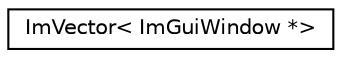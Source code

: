 digraph "Graphical Class Hierarchy"
{
  edge [fontname="Helvetica",fontsize="10",labelfontname="Helvetica",labelfontsize="10"];
  node [fontname="Helvetica",fontsize="10",shape=record];
  rankdir="LR";
  Node0 [label="ImVector\< ImGuiWindow *\>",height=0.2,width=0.4,color="black", fillcolor="white", style="filled",URL="$structImVector.html"];
}
